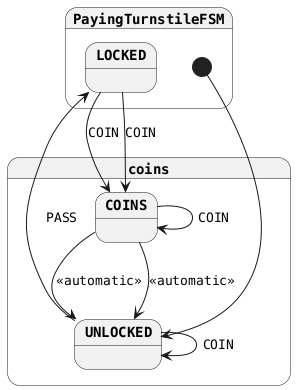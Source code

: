 @startuml
skinparam monochrome true
skinparam StateFontName Helvetica
skinparam defaultFontName Monospaced
skinparam defaultFontStyle Bold
skinparam state {
    FontStyle Bold
}
state coins {
COINS --> UNLOCKED : <<automatic>>
COINS --> UNLOCKED : <<automatic>>
COINS --> COINS : COIN
}
state PayingTurnstileFSM {
[*] --> UNLOCKED
LOCKED --> COINS : COIN
LOCKED --> COINS : COIN
UNLOCKED --> UNLOCKED : COIN
UNLOCKED --> LOCKED : PASS
}
@enduml
